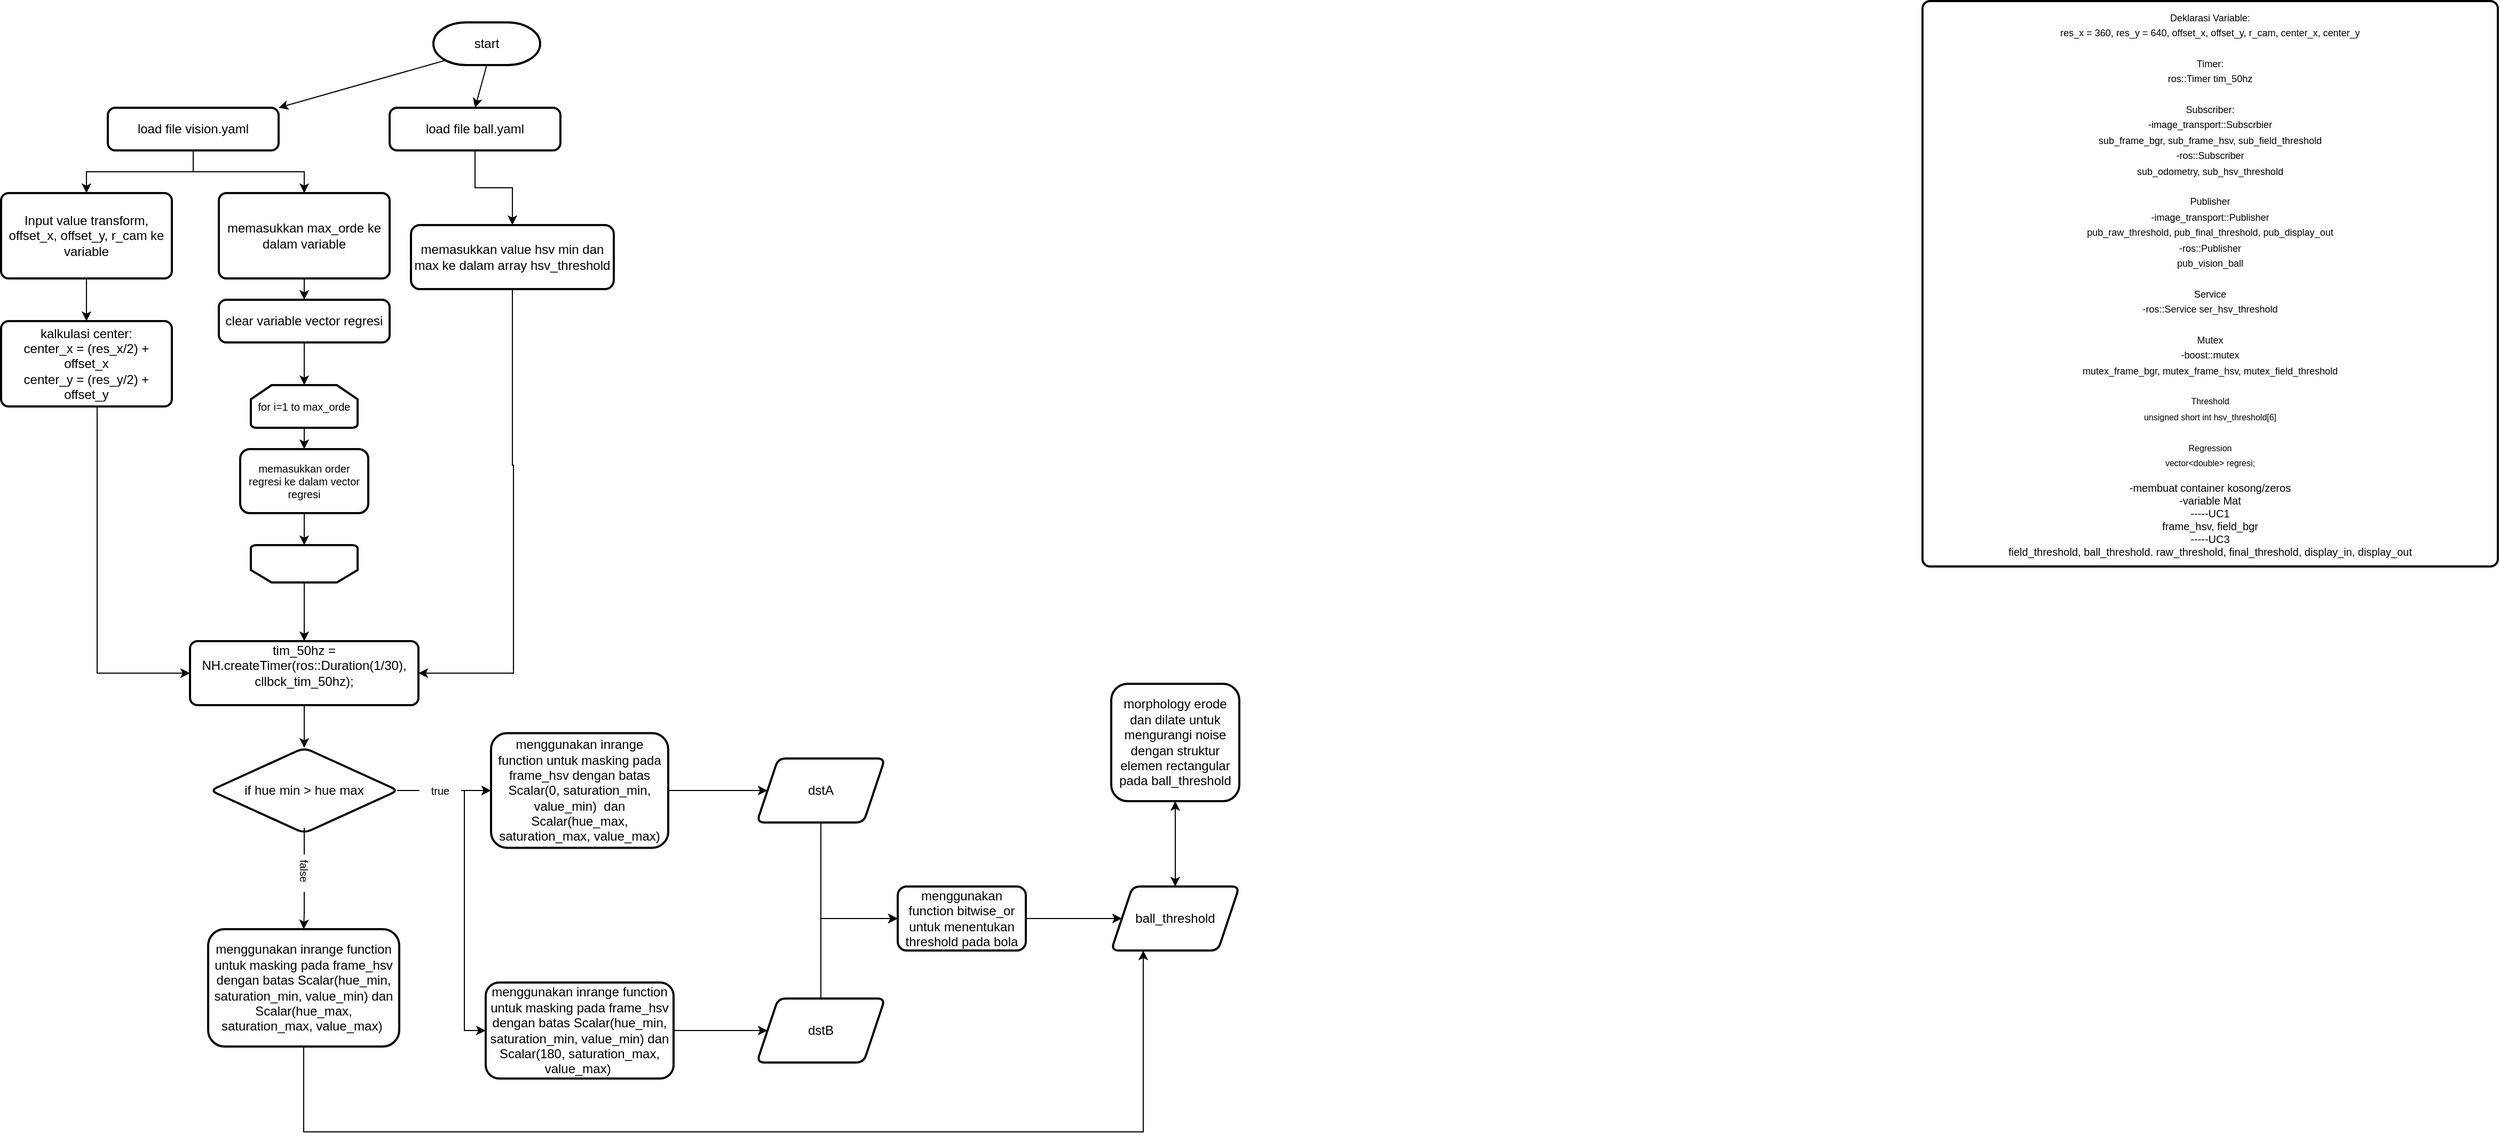 <mxfile version="20.2.2" type="github">
  <diagram id="6a731a19-8d31-9384-78a2-239565b7b9f0" name="Page-1">
    <mxGraphModel dx="909" dy="593" grid="1" gridSize="10" guides="1" tooltips="1" connect="1" arrows="1" fold="1" page="1" pageScale="1" pageWidth="827" pageHeight="1169" background="none" math="0" shadow="0">
      <root>
        <mxCell id="0" />
        <mxCell id="1" parent="0" />
        <mxCell id="8lcwkk5BvwK1nQJLz7jU-57" value="start" style="strokeWidth=2;html=1;shape=mxgraph.flowchart.terminator;whiteSpace=wrap;" vertex="1" parent="1">
          <mxGeometry x="535" y="50" width="100" height="40" as="geometry" />
        </mxCell>
        <mxCell id="8lcwkk5BvwK1nQJLz7jU-79" value="" style="edgeStyle=orthogonalEdgeStyle;rounded=0;orthogonalLoop=1;jettySize=auto;html=1;fontFamily=Helvetica;fontSize=10;" edge="1" parent="1" source="8lcwkk5BvwK1nQJLz7jU-58" target="8lcwkk5BvwK1nQJLz7jU-70">
          <mxGeometry relative="1" as="geometry" />
        </mxCell>
        <mxCell id="8lcwkk5BvwK1nQJLz7jU-82" style="edgeStyle=orthogonalEdgeStyle;rounded=0;orthogonalLoop=1;jettySize=auto;html=1;entryX=0.5;entryY=0;entryDx=0;entryDy=0;fontFamily=Helvetica;fontSize=10;" edge="1" parent="1" source="8lcwkk5BvwK1nQJLz7jU-58" target="8lcwkk5BvwK1nQJLz7jU-66">
          <mxGeometry relative="1" as="geometry" />
        </mxCell>
        <mxCell id="8lcwkk5BvwK1nQJLz7jU-58" value="load file vision.yaml" style="rounded=1;whiteSpace=wrap;html=1;absoluteArcSize=1;arcSize=14;strokeWidth=2;" vertex="1" parent="1">
          <mxGeometry x="230" y="130" width="160" height="40" as="geometry" />
        </mxCell>
        <mxCell id="8lcwkk5BvwK1nQJLz7jU-88" value="" style="edgeStyle=orthogonalEdgeStyle;rounded=0;orthogonalLoop=1;jettySize=auto;html=1;fontFamily=Helvetica;fontSize=10;" edge="1" parent="1" source="8lcwkk5BvwK1nQJLz7jU-59" target="8lcwkk5BvwK1nQJLz7jU-87">
          <mxGeometry relative="1" as="geometry" />
        </mxCell>
        <mxCell id="8lcwkk5BvwK1nQJLz7jU-59" value="load file ball.yaml" style="rounded=1;whiteSpace=wrap;html=1;absoluteArcSize=1;arcSize=14;strokeWidth=2;" vertex="1" parent="1">
          <mxGeometry x="494" y="130" width="160" height="40" as="geometry" />
        </mxCell>
        <mxCell id="8lcwkk5BvwK1nQJLz7jU-61" value="" style="endArrow=classic;html=1;rounded=0;exitX=0.11;exitY=0.89;exitDx=0;exitDy=0;exitPerimeter=0;entryX=1;entryY=0;entryDx=0;entryDy=0;" edge="1" parent="1" source="8lcwkk5BvwK1nQJLz7jU-57" target="8lcwkk5BvwK1nQJLz7jU-58">
          <mxGeometry width="50" height="50" relative="1" as="geometry">
            <mxPoint x="600" y="370" as="sourcePoint" />
            <mxPoint x="650" y="320" as="targetPoint" />
          </mxGeometry>
        </mxCell>
        <mxCell id="8lcwkk5BvwK1nQJLz7jU-62" value="" style="endArrow=classic;html=1;rounded=0;exitX=0.5;exitY=1;exitDx=0;exitDy=0;exitPerimeter=0;entryX=0.5;entryY=0;entryDx=0;entryDy=0;" edge="1" parent="1" source="8lcwkk5BvwK1nQJLz7jU-57" target="8lcwkk5BvwK1nQJLz7jU-59">
          <mxGeometry width="50" height="50" relative="1" as="geometry">
            <mxPoint x="600" y="370" as="sourcePoint" />
            <mxPoint x="650" y="320" as="targetPoint" />
          </mxGeometry>
        </mxCell>
        <mxCell id="8lcwkk5BvwK1nQJLz7jU-63" value="&lt;font style=&quot;font-size: 9px;&quot;&gt;Deklarasi Variable:&lt;br&gt;res_x = 360, res_y = 640, offset_x, offset_y, r_cam, center_x, center_y&lt;br&gt;&lt;br&gt;Timer:&lt;br&gt;ros::Timer tim_50hz&lt;br&gt;&lt;br&gt;Subscriber:&lt;br&gt;-image_transport::Subscrbier&lt;br&gt;sub_frame_bgr, sub_frame_hsv, sub_field_threshold&lt;br&gt;-ros::Subscriber&lt;br&gt;sub_odometry, sub_hsv_threshold&lt;br&gt;&lt;br&gt;Publisher&lt;br&gt;-image_transport::Publisher&lt;br&gt;pub_raw_threshold, pub_final_threshold, pub_display_out&lt;br&gt;-ros::Publisher&lt;br&gt;pub_vision_ball&lt;br&gt;&lt;br&gt;Service&lt;br&gt;-ros::Service ser_hsv_threshold&lt;br&gt;&lt;br&gt;Mutex&lt;br&gt;-boost::mutex&lt;br&gt;&lt;/font&gt;&lt;div&gt;&lt;font style=&quot;font-size: 9px;&quot;&gt;mutex_frame_bgr,&amp;nbsp;&lt;span style=&quot;background-color: initial;&quot;&gt;mutex_frame_hsv,&amp;nbsp;&lt;/span&gt;&lt;span style=&quot;background-color: initial;&quot;&gt;mutex_field_threshold&lt;/span&gt;&lt;/font&gt;&lt;/div&gt;&lt;div&gt;&lt;span style=&quot;background-color: initial;&quot;&gt;&lt;font style=&quot;font-size: 8px;&quot;&gt;&lt;br&gt;&lt;/font&gt;&lt;/span&gt;&lt;/div&gt;&lt;div&gt;&lt;span style=&quot;background-color: initial;&quot;&gt;&lt;font style=&quot;font-size: 8px;&quot;&gt;Threshold&lt;/font&gt;&lt;/span&gt;&lt;/div&gt;&lt;div&gt;&lt;span style=&quot;background-color: initial;&quot;&gt;&lt;font style=&quot;font-size: 8px;&quot;&gt;unsigned short int hsv_threshold[6]&lt;br&gt;&lt;/font&gt;&lt;/span&gt;&lt;/div&gt;&lt;div&gt;&lt;span style=&quot;background-color: initial;&quot;&gt;&lt;font style=&quot;font-size: 8px;&quot;&gt;&lt;br&gt;&lt;/font&gt;&lt;/span&gt;&lt;/div&gt;&lt;div&gt;&lt;span style=&quot;background-color: initial;&quot;&gt;&lt;font style=&quot;font-size: 8px;&quot;&gt;Regression&lt;/font&gt;&lt;/span&gt;&lt;/div&gt;&lt;div&gt;&lt;span style=&quot;background-color: initial;&quot;&gt;&lt;font style=&quot;font-size: 8px;&quot;&gt;vector&amp;lt;double&amp;gt; regresi;&lt;br&gt;&lt;/font&gt;&lt;/span&gt;&lt;/div&gt;&lt;div style=&quot;font-size: 10px;&quot;&gt;&lt;span style=&quot;background-color: initial;&quot;&gt;&lt;font style=&quot;font-size: 10px;&quot;&gt;&lt;br&gt;&lt;/font&gt;&lt;/span&gt;&lt;/div&gt;&lt;div style=&quot;font-size: 10px;&quot;&gt;&lt;span style=&quot;background-color: initial;&quot;&gt;&lt;font style=&quot;font-size: 10px;&quot;&gt;&lt;div style=&quot;&quot;&gt;-membuat container kosong/zeros&lt;/div&gt;&lt;div style=&quot;&quot;&gt;-variable Mat&lt;/div&gt;&lt;div style=&quot;&quot;&gt;-----UC1&lt;/div&gt;&lt;div style=&quot;&quot;&gt;frame_hsv,&amp;nbsp;&lt;span style=&quot;background-color: initial;&quot;&gt;field_bgr&lt;/span&gt;&lt;/div&gt;&lt;div style=&quot;&quot;&gt;-----UC3&lt;/div&gt;&lt;div style=&quot;&quot;&gt;field_threshold,&amp;nbsp;&lt;span style=&quot;background-color: initial;&quot;&gt;ball_threshold.&amp;nbsp;&lt;/span&gt;&lt;span style=&quot;background-color: initial;&quot;&gt;raw_threshold,&amp;nbsp;&lt;/span&gt;&lt;span style=&quot;background-color: initial;&quot;&gt;final_threshold,&amp;nbsp;&lt;/span&gt;&lt;span style=&quot;background-color: initial;&quot;&gt;display_in,&amp;nbsp;&lt;/span&gt;&lt;span style=&quot;background-color: initial;&quot;&gt;display_out&lt;/span&gt;&lt;/div&gt;&lt;/font&gt;&lt;/span&gt;&lt;/div&gt;" style="rounded=1;whiteSpace=wrap;html=1;absoluteArcSize=1;arcSize=14;strokeWidth=2;" vertex="1" parent="1">
          <mxGeometry x="1930" y="30" width="539" height="530" as="geometry" />
        </mxCell>
        <mxCell id="8lcwkk5BvwK1nQJLz7jU-83" value="" style="edgeStyle=orthogonalEdgeStyle;rounded=0;orthogonalLoop=1;jettySize=auto;html=1;fontFamily=Helvetica;fontSize=10;" edge="1" parent="1" source="8lcwkk5BvwK1nQJLz7jU-66" target="8lcwkk5BvwK1nQJLz7jU-67">
          <mxGeometry relative="1" as="geometry" />
        </mxCell>
        <mxCell id="8lcwkk5BvwK1nQJLz7jU-66" value="Input value transform, offset_x, offset_y, r_cam ke variable&lt;br&gt;" style="rounded=1;whiteSpace=wrap;html=1;absoluteArcSize=1;arcSize=14;strokeWidth=2;" vertex="1" parent="1">
          <mxGeometry x="130" y="210" width="160" height="80" as="geometry" />
        </mxCell>
        <mxCell id="8lcwkk5BvwK1nQJLz7jU-94" style="edgeStyle=orthogonalEdgeStyle;rounded=0;orthogonalLoop=1;jettySize=auto;html=1;entryX=0;entryY=0.5;entryDx=0;entryDy=0;fontFamily=Helvetica;fontSize=10;" edge="1" parent="1" source="8lcwkk5BvwK1nQJLz7jU-67" target="8lcwkk5BvwK1nQJLz7jU-89">
          <mxGeometry relative="1" as="geometry">
            <Array as="points">
              <mxPoint x="220" y="660" />
            </Array>
          </mxGeometry>
        </mxCell>
        <mxCell id="8lcwkk5BvwK1nQJLz7jU-67" value="kalkulasi center:&lt;br&gt;center_x = (res_x/2) + offset_x&lt;br&gt;center_y = (res_y/2) + offset_y" style="rounded=1;whiteSpace=wrap;html=1;absoluteArcSize=1;arcSize=14;strokeWidth=2;" vertex="1" parent="1">
          <mxGeometry x="130" y="330" width="160" height="80" as="geometry" />
        </mxCell>
        <mxCell id="8lcwkk5BvwK1nQJLz7jU-74" value="" style="edgeStyle=orthogonalEdgeStyle;rounded=0;orthogonalLoop=1;jettySize=auto;html=1;fontFamily=Helvetica;fontSize=10;" edge="1" parent="1" source="8lcwkk5BvwK1nQJLz7jU-69" target="8lcwkk5BvwK1nQJLz7jU-73">
          <mxGeometry relative="1" as="geometry" />
        </mxCell>
        <mxCell id="8lcwkk5BvwK1nQJLz7jU-69" value="clear variable vector regresi" style="rounded=1;whiteSpace=wrap;html=1;absoluteArcSize=1;arcSize=14;strokeWidth=2;" vertex="1" parent="1">
          <mxGeometry x="334" y="310" width="160" height="40" as="geometry" />
        </mxCell>
        <mxCell id="8lcwkk5BvwK1nQJLz7jU-86" style="edgeStyle=orthogonalEdgeStyle;rounded=0;orthogonalLoop=1;jettySize=auto;html=1;entryX=0.5;entryY=0;entryDx=0;entryDy=0;fontFamily=Helvetica;fontSize=10;" edge="1" parent="1" source="8lcwkk5BvwK1nQJLz7jU-70" target="8lcwkk5BvwK1nQJLz7jU-69">
          <mxGeometry relative="1" as="geometry" />
        </mxCell>
        <mxCell id="8lcwkk5BvwK1nQJLz7jU-70" value="memasukkan max_orde ke dalam variable" style="rounded=1;whiteSpace=wrap;html=1;absoluteArcSize=1;arcSize=14;strokeWidth=2;" vertex="1" parent="1">
          <mxGeometry x="334" y="210" width="160" height="80" as="geometry" />
        </mxCell>
        <mxCell id="8lcwkk5BvwK1nQJLz7jU-76" value="" style="edgeStyle=orthogonalEdgeStyle;rounded=0;orthogonalLoop=1;jettySize=auto;html=1;fontFamily=Helvetica;fontSize=10;" edge="1" parent="1" source="8lcwkk5BvwK1nQJLz7jU-73" target="8lcwkk5BvwK1nQJLz7jU-75">
          <mxGeometry relative="1" as="geometry" />
        </mxCell>
        <mxCell id="8lcwkk5BvwK1nQJLz7jU-73" value="for i=1 to max_orde" style="strokeWidth=2;html=1;shape=mxgraph.flowchart.loop_limit;whiteSpace=wrap;fontFamily=Helvetica;fontSize=10;" vertex="1" parent="1">
          <mxGeometry x="364" y="390" width="100" height="40" as="geometry" />
        </mxCell>
        <mxCell id="8lcwkk5BvwK1nQJLz7jU-78" value="" style="edgeStyle=orthogonalEdgeStyle;rounded=0;orthogonalLoop=1;jettySize=auto;html=1;fontFamily=Helvetica;fontSize=10;" edge="1" parent="1" source="8lcwkk5BvwK1nQJLz7jU-75" target="8lcwkk5BvwK1nQJLz7jU-77">
          <mxGeometry relative="1" as="geometry" />
        </mxCell>
        <mxCell id="8lcwkk5BvwK1nQJLz7jU-75" value="memasukkan order regresi ke dalam vector regresi" style="rounded=1;whiteSpace=wrap;html=1;fontSize=10;strokeWidth=2;" vertex="1" parent="1">
          <mxGeometry x="354" y="450" width="120" height="60" as="geometry" />
        </mxCell>
        <mxCell id="8lcwkk5BvwK1nQJLz7jU-96" value="" style="edgeStyle=orthogonalEdgeStyle;rounded=0;orthogonalLoop=1;jettySize=auto;html=1;fontFamily=Helvetica;fontSize=10;" edge="1" parent="1" source="8lcwkk5BvwK1nQJLz7jU-77" target="8lcwkk5BvwK1nQJLz7jU-89">
          <mxGeometry relative="1" as="geometry" />
        </mxCell>
        <mxCell id="8lcwkk5BvwK1nQJLz7jU-77" value="" style="strokeWidth=2;html=1;shape=mxgraph.flowchart.loop_limit;whiteSpace=wrap;fontFamily=Helvetica;fontSize=10;rotation=-180;" vertex="1" parent="1">
          <mxGeometry x="364" y="540" width="100" height="35" as="geometry" />
        </mxCell>
        <mxCell id="8lcwkk5BvwK1nQJLz7jU-95" style="edgeStyle=orthogonalEdgeStyle;rounded=0;orthogonalLoop=1;jettySize=auto;html=1;entryX=1;entryY=0.5;entryDx=0;entryDy=0;fontFamily=Helvetica;fontSize=10;" edge="1" parent="1" source="8lcwkk5BvwK1nQJLz7jU-87" target="8lcwkk5BvwK1nQJLz7jU-89">
          <mxGeometry relative="1" as="geometry">
            <Array as="points">
              <mxPoint x="609" y="465" />
              <mxPoint x="610" y="650" />
            </Array>
          </mxGeometry>
        </mxCell>
        <mxCell id="8lcwkk5BvwK1nQJLz7jU-87" value="memasukkan value hsv min dan max ke dalam array hsv_threshold" style="rounded=1;whiteSpace=wrap;html=1;arcSize=14;strokeWidth=2;" vertex="1" parent="1">
          <mxGeometry x="514" y="240" width="190" height="60" as="geometry" />
        </mxCell>
        <mxCell id="8lcwkk5BvwK1nQJLz7jU-98" value="" style="edgeStyle=orthogonalEdgeStyle;rounded=0;orthogonalLoop=1;jettySize=auto;html=1;fontFamily=Helvetica;fontSize=10;entryX=0.5;entryY=0;entryDx=0;entryDy=0;" edge="1" parent="1" source="8lcwkk5BvwK1nQJLz7jU-89" target="8lcwkk5BvwK1nQJLz7jU-99">
          <mxGeometry relative="1" as="geometry">
            <mxPoint x="414.067" y="720" as="targetPoint" />
          </mxGeometry>
        </mxCell>
        <mxCell id="8lcwkk5BvwK1nQJLz7jU-89" value="&lt;div&gt;tim_50hz = NH.createTimer(ros::Duration(1/30), cllbck_tim_50hz);&lt;/div&gt;&lt;div&gt;&lt;br&gt;&lt;/div&gt;" style="rounded=1;whiteSpace=wrap;html=1;absoluteArcSize=1;arcSize=14;strokeWidth=2;" vertex="1" parent="1">
          <mxGeometry x="307" y="630" width="214" height="60" as="geometry" />
        </mxCell>
        <mxCell id="8lcwkk5BvwK1nQJLz7jU-102" value="" style="edgeStyle=orthogonalEdgeStyle;rounded=0;orthogonalLoop=1;jettySize=auto;html=1;fontFamily=Helvetica;fontSize=10;startArrow=none;" edge="1" parent="1" source="8lcwkk5BvwK1nQJLz7jU-105" target="8lcwkk5BvwK1nQJLz7jU-101">
          <mxGeometry relative="1" as="geometry" />
        </mxCell>
        <mxCell id="8lcwkk5BvwK1nQJLz7jU-104" value="" style="edgeStyle=orthogonalEdgeStyle;rounded=0;orthogonalLoop=1;jettySize=auto;html=1;fontFamily=Helvetica;fontSize=10;startArrow=none;" edge="1" parent="1" source="8lcwkk5BvwK1nQJLz7jU-107" target="8lcwkk5BvwK1nQJLz7jU-103">
          <mxGeometry relative="1" as="geometry" />
        </mxCell>
        <mxCell id="8lcwkk5BvwK1nQJLz7jU-99" value="if hue min &amp;gt; hue max" style="rhombus;whiteSpace=wrap;html=1;rounded=1;arcSize=14;strokeWidth=2;" vertex="1" parent="1">
          <mxGeometry x="326" y="730" width="176" height="80" as="geometry" />
        </mxCell>
        <mxCell id="8lcwkk5BvwK1nQJLz7jU-110" value="" style="edgeStyle=orthogonalEdgeStyle;rounded=0;orthogonalLoop=1;jettySize=auto;html=1;fontFamily=Helvetica;fontSize=10;" edge="1" parent="1" source="8lcwkk5BvwK1nQJLz7jU-101" target="8lcwkk5BvwK1nQJLz7jU-109">
          <mxGeometry relative="1" as="geometry" />
        </mxCell>
        <mxCell id="8lcwkk5BvwK1nQJLz7jU-101" value="menggunakan inrange function untuk masking pada frame_hsv dengan batas Scalar(0, saturation_min, value_min)&amp;nbsp; dan Scalar(hue_max, saturation_max, value_max)" style="whiteSpace=wrap;html=1;rounded=1;arcSize=14;strokeWidth=2;" vertex="1" parent="1">
          <mxGeometry x="589" y="716.25" width="166" height="107.5" as="geometry" />
        </mxCell>
        <mxCell id="8lcwkk5BvwK1nQJLz7jU-124" style="edgeStyle=orthogonalEdgeStyle;rounded=0;orthogonalLoop=1;jettySize=auto;html=1;entryX=0.25;entryY=1;entryDx=0;entryDy=0;fontFamily=Helvetica;fontSize=10;" edge="1" parent="1" source="8lcwkk5BvwK1nQJLz7jU-103" target="8lcwkk5BvwK1nQJLz7jU-120">
          <mxGeometry relative="1" as="geometry">
            <Array as="points">
              <mxPoint x="413" y="1090" />
              <mxPoint x="1200" y="1090" />
            </Array>
          </mxGeometry>
        </mxCell>
        <mxCell id="8lcwkk5BvwK1nQJLz7jU-103" value="menggunakan inrange function untuk masking pada frame_hsv dengan batas Scalar(hue_min, saturation_min, value_min) dan Scalar(hue_max, saturation_max, value_max)&amp;nbsp;" style="whiteSpace=wrap;html=1;rounded=1;arcSize=14;strokeWidth=2;" vertex="1" parent="1">
          <mxGeometry x="324" y="900" width="179" height="110" as="geometry" />
        </mxCell>
        <mxCell id="8lcwkk5BvwK1nQJLz7jU-111" value="" style="edgeStyle=orthogonalEdgeStyle;rounded=0;orthogonalLoop=1;jettySize=auto;html=1;fontFamily=Helvetica;fontSize=10;entryX=0;entryY=0.5;entryDx=0;entryDy=0;" edge="1" parent="1" source="8lcwkk5BvwK1nQJLz7jU-105" target="8lcwkk5BvwK1nQJLz7jU-113">
          <mxGeometry relative="1" as="geometry">
            <Array as="points">
              <mxPoint x="564" y="770" />
              <mxPoint x="564" y="995" />
            </Array>
          </mxGeometry>
        </mxCell>
        <mxCell id="8lcwkk5BvwK1nQJLz7jU-105" value="true" style="text;html=1;align=center;verticalAlign=middle;resizable=0;points=[];autosize=1;strokeColor=none;fillColor=none;fontSize=10;fontFamily=Helvetica;" vertex="1" parent="1">
          <mxGeometry x="521" y="755" width="40" height="30" as="geometry" />
        </mxCell>
        <mxCell id="8lcwkk5BvwK1nQJLz7jU-106" value="" style="edgeStyle=orthogonalEdgeStyle;rounded=0;orthogonalLoop=1;jettySize=auto;html=1;fontFamily=Helvetica;fontSize=10;endArrow=none;" edge="1" parent="1" source="8lcwkk5BvwK1nQJLz7jU-99" target="8lcwkk5BvwK1nQJLz7jU-105">
          <mxGeometry relative="1" as="geometry">
            <mxPoint x="502" y="770" as="sourcePoint" />
            <mxPoint x="610" y="770" as="targetPoint" />
          </mxGeometry>
        </mxCell>
        <mxCell id="8lcwkk5BvwK1nQJLz7jU-107" value="false" style="text;html=1;align=center;verticalAlign=middle;resizable=0;points=[];autosize=1;strokeColor=none;fillColor=none;fontSize=10;fontFamily=Helvetica;rotation=90;" vertex="1" parent="1">
          <mxGeometry x="394" y="830" width="40" height="30" as="geometry" />
        </mxCell>
        <mxCell id="8lcwkk5BvwK1nQJLz7jU-108" value="" style="edgeStyle=orthogonalEdgeStyle;rounded=0;orthogonalLoop=1;jettySize=auto;html=1;fontFamily=Helvetica;fontSize=10;endArrow=none;" edge="1" parent="1" source="8lcwkk5BvwK1nQJLz7jU-99" target="8lcwkk5BvwK1nQJLz7jU-107">
          <mxGeometry relative="1" as="geometry">
            <mxPoint x="414" y="810" as="sourcePoint" />
            <mxPoint x="414" y="900" as="targetPoint" />
          </mxGeometry>
        </mxCell>
        <mxCell id="8lcwkk5BvwK1nQJLz7jU-117" value="" style="edgeStyle=orthogonalEdgeStyle;rounded=0;orthogonalLoop=1;jettySize=auto;html=1;fontFamily=Helvetica;fontSize=10;entryX=0;entryY=0.5;entryDx=0;entryDy=0;exitX=0.5;exitY=1;exitDx=0;exitDy=0;" edge="1" parent="1" source="8lcwkk5BvwK1nQJLz7jU-109" target="8lcwkk5BvwK1nQJLz7jU-116">
          <mxGeometry relative="1" as="geometry" />
        </mxCell>
        <mxCell id="8lcwkk5BvwK1nQJLz7jU-109" value="dstA" style="shape=parallelogram;perimeter=parallelogramPerimeter;whiteSpace=wrap;html=1;fixedSize=1;rounded=1;arcSize=14;strokeWidth=2;" vertex="1" parent="1">
          <mxGeometry x="838" y="740" width="120" height="60" as="geometry" />
        </mxCell>
        <mxCell id="8lcwkk5BvwK1nQJLz7jU-115" value="" style="edgeStyle=orthogonalEdgeStyle;rounded=0;orthogonalLoop=1;jettySize=auto;html=1;fontFamily=Helvetica;fontSize=10;" edge="1" parent="1" source="8lcwkk5BvwK1nQJLz7jU-113" target="8lcwkk5BvwK1nQJLz7jU-114">
          <mxGeometry relative="1" as="geometry" />
        </mxCell>
        <mxCell id="8lcwkk5BvwK1nQJLz7jU-113" value="menggunakan inrange function untuk masking pada frame_hsv dengan batas Scalar(hue_min, saturation_min, value_min) dan Scalar(180, saturation_max, value_max)&amp;nbsp;" style="whiteSpace=wrap;html=1;rounded=1;arcSize=14;strokeWidth=2;" vertex="1" parent="1">
          <mxGeometry x="584" y="950" width="176" height="90" as="geometry" />
        </mxCell>
        <mxCell id="8lcwkk5BvwK1nQJLz7jU-119" value="" style="edgeStyle=orthogonalEdgeStyle;rounded=0;orthogonalLoop=1;jettySize=auto;html=1;fontFamily=Helvetica;fontSize=10;exitX=0.5;exitY=0;exitDx=0;exitDy=0;" edge="1" parent="1" source="8lcwkk5BvwK1nQJLz7jU-114">
          <mxGeometry relative="1" as="geometry">
            <mxPoint x="970" y="890" as="targetPoint" />
            <Array as="points">
              <mxPoint x="898" y="890" />
            </Array>
          </mxGeometry>
        </mxCell>
        <mxCell id="8lcwkk5BvwK1nQJLz7jU-114" value="dstB" style="shape=parallelogram;perimeter=parallelogramPerimeter;whiteSpace=wrap;html=1;fixedSize=1;rounded=1;arcSize=14;strokeWidth=2;" vertex="1" parent="1">
          <mxGeometry x="838" y="965" width="120" height="60" as="geometry" />
        </mxCell>
        <mxCell id="8lcwkk5BvwK1nQJLz7jU-121" value="" style="edgeStyle=orthogonalEdgeStyle;rounded=0;orthogonalLoop=1;jettySize=auto;html=1;fontFamily=Helvetica;fontSize=10;" edge="1" parent="1" source="8lcwkk5BvwK1nQJLz7jU-116" target="8lcwkk5BvwK1nQJLz7jU-120">
          <mxGeometry relative="1" as="geometry" />
        </mxCell>
        <mxCell id="8lcwkk5BvwK1nQJLz7jU-116" value="menggunakan function bitwise_or untuk menentukan threshold pada bola" style="whiteSpace=wrap;html=1;rounded=1;arcSize=14;strokeWidth=2;" vertex="1" parent="1">
          <mxGeometry x="970" y="860" width="120" height="60" as="geometry" />
        </mxCell>
        <mxCell id="8lcwkk5BvwK1nQJLz7jU-126" value="" style="edgeStyle=orthogonalEdgeStyle;rounded=0;orthogonalLoop=1;jettySize=auto;html=1;fontFamily=Helvetica;fontSize=10;" edge="1" parent="1" source="8lcwkk5BvwK1nQJLz7jU-120" target="8lcwkk5BvwK1nQJLz7jU-125">
          <mxGeometry relative="1" as="geometry" />
        </mxCell>
        <mxCell id="8lcwkk5BvwK1nQJLz7jU-120" value="ball_threshold" style="shape=parallelogram;perimeter=parallelogramPerimeter;whiteSpace=wrap;html=1;fixedSize=1;rounded=1;arcSize=14;strokeWidth=2;" vertex="1" parent="1">
          <mxGeometry x="1170" y="860" width="120" height="60" as="geometry" />
        </mxCell>
        <mxCell id="8lcwkk5BvwK1nQJLz7jU-127" value="" style="edgeStyle=orthogonalEdgeStyle;rounded=0;orthogonalLoop=1;jettySize=auto;html=1;fontFamily=Helvetica;fontSize=10;" edge="1" parent="1" source="8lcwkk5BvwK1nQJLz7jU-125" target="8lcwkk5BvwK1nQJLz7jU-120">
          <mxGeometry relative="1" as="geometry" />
        </mxCell>
        <mxCell id="8lcwkk5BvwK1nQJLz7jU-125" value="morphology erode dan dilate untuk mengurangi noise dengan struktur elemen rectangular pada ball_threshold" style="whiteSpace=wrap;html=1;rounded=1;arcSize=14;strokeWidth=2;" vertex="1" parent="1">
          <mxGeometry x="1170" y="670" width="120" height="110" as="geometry" />
        </mxCell>
      </root>
    </mxGraphModel>
  </diagram>
</mxfile>
